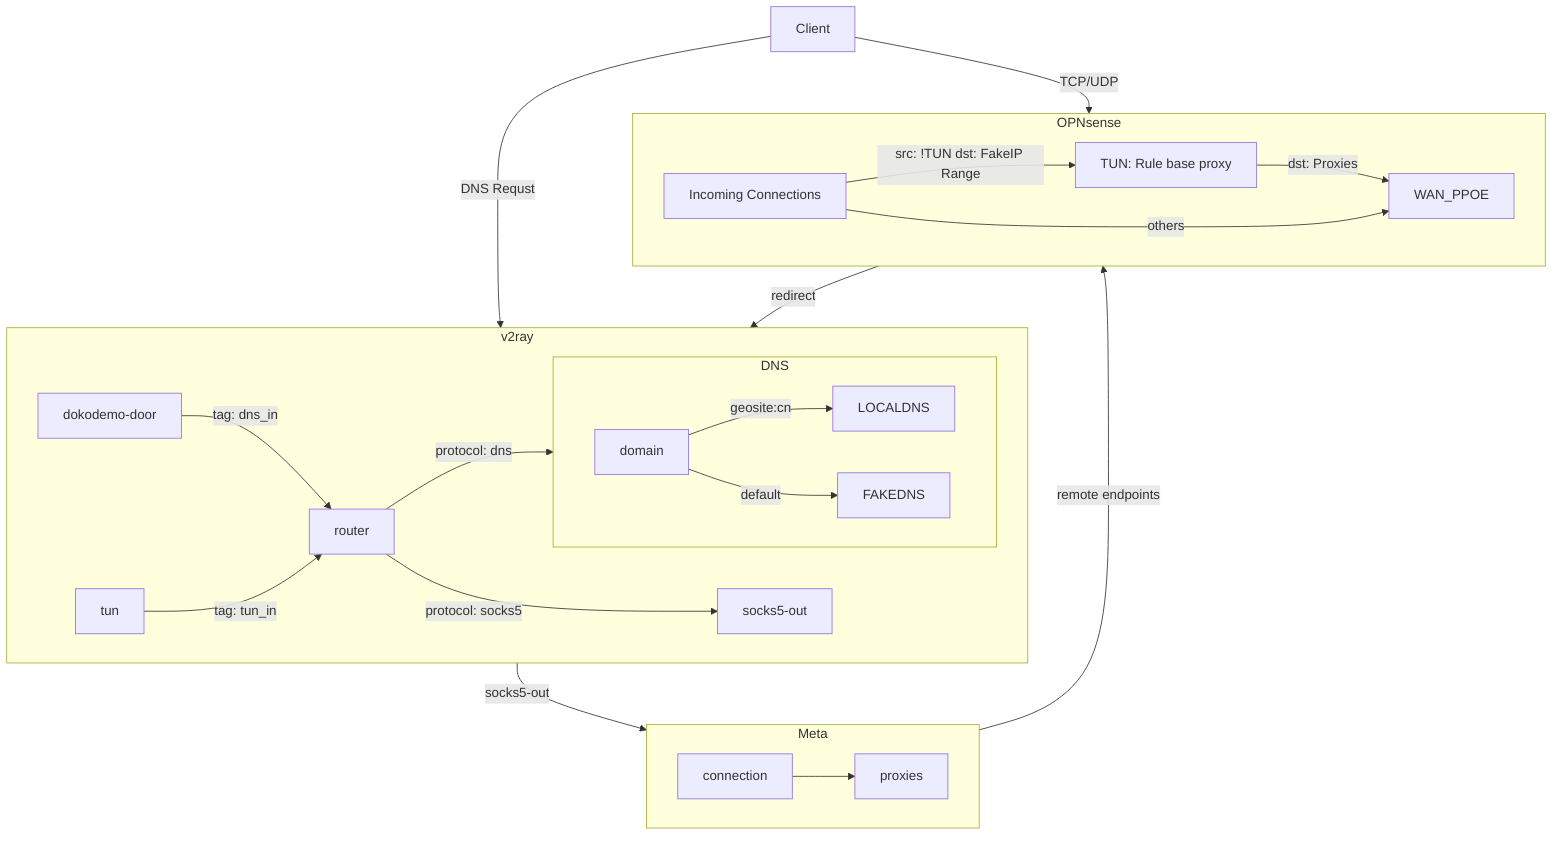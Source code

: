 flowchart TD

    Client -->|DNS Requst| v2ray

    subgraph v2ray
        dokodemo-door --> |tag: dns_in| router -->|protocol: dns| DNS[DNS CacheDisabled]
        tun --> |tag: tun_in| router -->|protocol: socks5| socks5-out
    end

    subgraph Meta
        connection --> proxies
    end

    v2ray -->|socks5-out| Meta -->|remote endpoints| Gateway

    subgraph DNS
        domain -->|geosite:cn| LOCALDNS
        domain -->|default| FAKEDNS
    end

    Client -->|TCP/UDP| Gateway

    subgraph Gateway[OPNsense]
        LAN[Incoming Connections] --> |src: !TUN dst: FakeIP Range| TUN[TUN: Rule base proxy] -->|dst: Proxies| WAN_PPOE
        LAN --> |others|WAN_PPOE
    end

    Gateway -->|redirect| v2ray